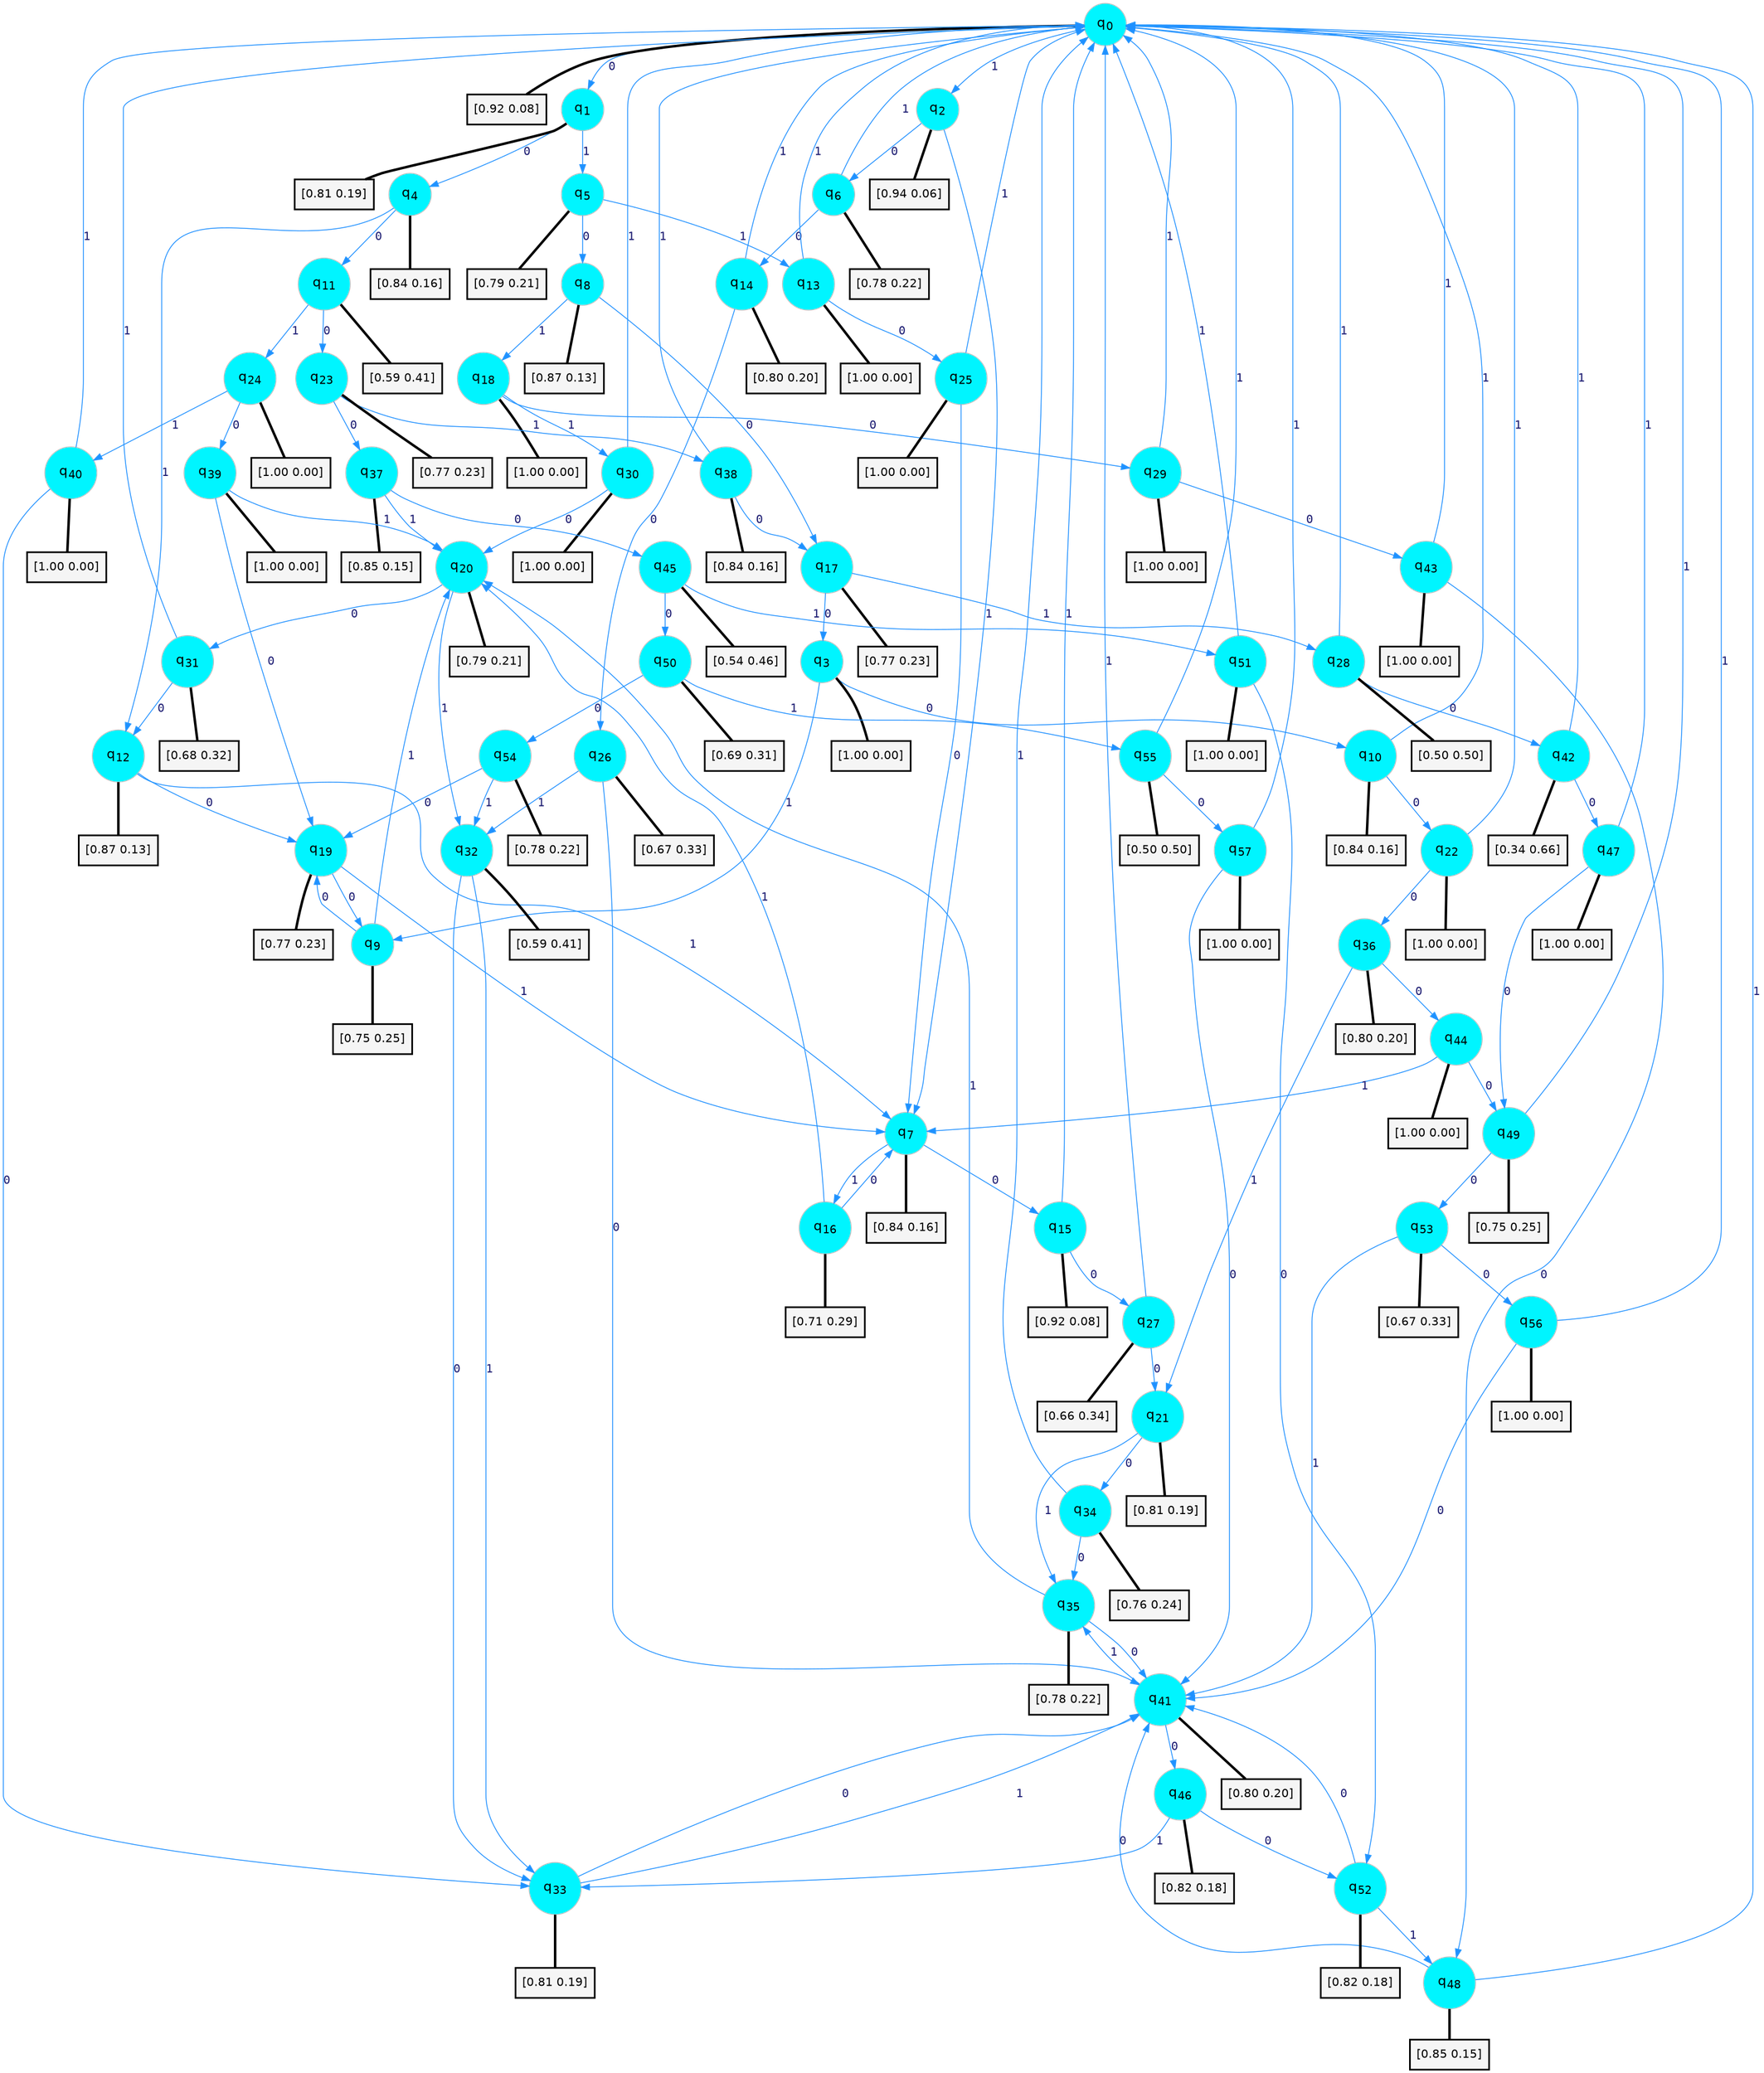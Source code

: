 digraph G {
graph [
bgcolor=transparent, dpi=300, rankdir=TD, size="40,25"];
node [
color=gray, fillcolor=turquoise1, fontcolor=black, fontname=Helvetica, fontsize=16, fontweight=bold, shape=circle, style=filled];
edge [
arrowsize=1, color=dodgerblue1, fontcolor=midnightblue, fontname=courier, fontweight=bold, penwidth=1, style=solid, weight=20];
0[label=<q<SUB>0</SUB>>];
1[label=<q<SUB>1</SUB>>];
2[label=<q<SUB>2</SUB>>];
3[label=<q<SUB>3</SUB>>];
4[label=<q<SUB>4</SUB>>];
5[label=<q<SUB>5</SUB>>];
6[label=<q<SUB>6</SUB>>];
7[label=<q<SUB>7</SUB>>];
8[label=<q<SUB>8</SUB>>];
9[label=<q<SUB>9</SUB>>];
10[label=<q<SUB>10</SUB>>];
11[label=<q<SUB>11</SUB>>];
12[label=<q<SUB>12</SUB>>];
13[label=<q<SUB>13</SUB>>];
14[label=<q<SUB>14</SUB>>];
15[label=<q<SUB>15</SUB>>];
16[label=<q<SUB>16</SUB>>];
17[label=<q<SUB>17</SUB>>];
18[label=<q<SUB>18</SUB>>];
19[label=<q<SUB>19</SUB>>];
20[label=<q<SUB>20</SUB>>];
21[label=<q<SUB>21</SUB>>];
22[label=<q<SUB>22</SUB>>];
23[label=<q<SUB>23</SUB>>];
24[label=<q<SUB>24</SUB>>];
25[label=<q<SUB>25</SUB>>];
26[label=<q<SUB>26</SUB>>];
27[label=<q<SUB>27</SUB>>];
28[label=<q<SUB>28</SUB>>];
29[label=<q<SUB>29</SUB>>];
30[label=<q<SUB>30</SUB>>];
31[label=<q<SUB>31</SUB>>];
32[label=<q<SUB>32</SUB>>];
33[label=<q<SUB>33</SUB>>];
34[label=<q<SUB>34</SUB>>];
35[label=<q<SUB>35</SUB>>];
36[label=<q<SUB>36</SUB>>];
37[label=<q<SUB>37</SUB>>];
38[label=<q<SUB>38</SUB>>];
39[label=<q<SUB>39</SUB>>];
40[label=<q<SUB>40</SUB>>];
41[label=<q<SUB>41</SUB>>];
42[label=<q<SUB>42</SUB>>];
43[label=<q<SUB>43</SUB>>];
44[label=<q<SUB>44</SUB>>];
45[label=<q<SUB>45</SUB>>];
46[label=<q<SUB>46</SUB>>];
47[label=<q<SUB>47</SUB>>];
48[label=<q<SUB>48</SUB>>];
49[label=<q<SUB>49</SUB>>];
50[label=<q<SUB>50</SUB>>];
51[label=<q<SUB>51</SUB>>];
52[label=<q<SUB>52</SUB>>];
53[label=<q<SUB>53</SUB>>];
54[label=<q<SUB>54</SUB>>];
55[label=<q<SUB>55</SUB>>];
56[label=<q<SUB>56</SUB>>];
57[label=<q<SUB>57</SUB>>];
58[label="[0.92 0.08]", shape=box,fontcolor=black, fontname=Helvetica, fontsize=14, penwidth=2, fillcolor=whitesmoke,color=black];
59[label="[0.81 0.19]", shape=box,fontcolor=black, fontname=Helvetica, fontsize=14, penwidth=2, fillcolor=whitesmoke,color=black];
60[label="[0.94 0.06]", shape=box,fontcolor=black, fontname=Helvetica, fontsize=14, penwidth=2, fillcolor=whitesmoke,color=black];
61[label="[1.00 0.00]", shape=box,fontcolor=black, fontname=Helvetica, fontsize=14, penwidth=2, fillcolor=whitesmoke,color=black];
62[label="[0.84 0.16]", shape=box,fontcolor=black, fontname=Helvetica, fontsize=14, penwidth=2, fillcolor=whitesmoke,color=black];
63[label="[0.79 0.21]", shape=box,fontcolor=black, fontname=Helvetica, fontsize=14, penwidth=2, fillcolor=whitesmoke,color=black];
64[label="[0.78 0.22]", shape=box,fontcolor=black, fontname=Helvetica, fontsize=14, penwidth=2, fillcolor=whitesmoke,color=black];
65[label="[0.84 0.16]", shape=box,fontcolor=black, fontname=Helvetica, fontsize=14, penwidth=2, fillcolor=whitesmoke,color=black];
66[label="[0.87 0.13]", shape=box,fontcolor=black, fontname=Helvetica, fontsize=14, penwidth=2, fillcolor=whitesmoke,color=black];
67[label="[0.75 0.25]", shape=box,fontcolor=black, fontname=Helvetica, fontsize=14, penwidth=2, fillcolor=whitesmoke,color=black];
68[label="[0.84 0.16]", shape=box,fontcolor=black, fontname=Helvetica, fontsize=14, penwidth=2, fillcolor=whitesmoke,color=black];
69[label="[0.59 0.41]", shape=box,fontcolor=black, fontname=Helvetica, fontsize=14, penwidth=2, fillcolor=whitesmoke,color=black];
70[label="[0.87 0.13]", shape=box,fontcolor=black, fontname=Helvetica, fontsize=14, penwidth=2, fillcolor=whitesmoke,color=black];
71[label="[1.00 0.00]", shape=box,fontcolor=black, fontname=Helvetica, fontsize=14, penwidth=2, fillcolor=whitesmoke,color=black];
72[label="[0.80 0.20]", shape=box,fontcolor=black, fontname=Helvetica, fontsize=14, penwidth=2, fillcolor=whitesmoke,color=black];
73[label="[0.92 0.08]", shape=box,fontcolor=black, fontname=Helvetica, fontsize=14, penwidth=2, fillcolor=whitesmoke,color=black];
74[label="[0.71 0.29]", shape=box,fontcolor=black, fontname=Helvetica, fontsize=14, penwidth=2, fillcolor=whitesmoke,color=black];
75[label="[0.77 0.23]", shape=box,fontcolor=black, fontname=Helvetica, fontsize=14, penwidth=2, fillcolor=whitesmoke,color=black];
76[label="[1.00 0.00]", shape=box,fontcolor=black, fontname=Helvetica, fontsize=14, penwidth=2, fillcolor=whitesmoke,color=black];
77[label="[0.77 0.23]", shape=box,fontcolor=black, fontname=Helvetica, fontsize=14, penwidth=2, fillcolor=whitesmoke,color=black];
78[label="[0.79 0.21]", shape=box,fontcolor=black, fontname=Helvetica, fontsize=14, penwidth=2, fillcolor=whitesmoke,color=black];
79[label="[0.81 0.19]", shape=box,fontcolor=black, fontname=Helvetica, fontsize=14, penwidth=2, fillcolor=whitesmoke,color=black];
80[label="[1.00 0.00]", shape=box,fontcolor=black, fontname=Helvetica, fontsize=14, penwidth=2, fillcolor=whitesmoke,color=black];
81[label="[0.77 0.23]", shape=box,fontcolor=black, fontname=Helvetica, fontsize=14, penwidth=2, fillcolor=whitesmoke,color=black];
82[label="[1.00 0.00]", shape=box,fontcolor=black, fontname=Helvetica, fontsize=14, penwidth=2, fillcolor=whitesmoke,color=black];
83[label="[1.00 0.00]", shape=box,fontcolor=black, fontname=Helvetica, fontsize=14, penwidth=2, fillcolor=whitesmoke,color=black];
84[label="[0.67 0.33]", shape=box,fontcolor=black, fontname=Helvetica, fontsize=14, penwidth=2, fillcolor=whitesmoke,color=black];
85[label="[0.66 0.34]", shape=box,fontcolor=black, fontname=Helvetica, fontsize=14, penwidth=2, fillcolor=whitesmoke,color=black];
86[label="[0.50 0.50]", shape=box,fontcolor=black, fontname=Helvetica, fontsize=14, penwidth=2, fillcolor=whitesmoke,color=black];
87[label="[1.00 0.00]", shape=box,fontcolor=black, fontname=Helvetica, fontsize=14, penwidth=2, fillcolor=whitesmoke,color=black];
88[label="[1.00 0.00]", shape=box,fontcolor=black, fontname=Helvetica, fontsize=14, penwidth=2, fillcolor=whitesmoke,color=black];
89[label="[0.68 0.32]", shape=box,fontcolor=black, fontname=Helvetica, fontsize=14, penwidth=2, fillcolor=whitesmoke,color=black];
90[label="[0.59 0.41]", shape=box,fontcolor=black, fontname=Helvetica, fontsize=14, penwidth=2, fillcolor=whitesmoke,color=black];
91[label="[0.81 0.19]", shape=box,fontcolor=black, fontname=Helvetica, fontsize=14, penwidth=2, fillcolor=whitesmoke,color=black];
92[label="[0.76 0.24]", shape=box,fontcolor=black, fontname=Helvetica, fontsize=14, penwidth=2, fillcolor=whitesmoke,color=black];
93[label="[0.78 0.22]", shape=box,fontcolor=black, fontname=Helvetica, fontsize=14, penwidth=2, fillcolor=whitesmoke,color=black];
94[label="[0.80 0.20]", shape=box,fontcolor=black, fontname=Helvetica, fontsize=14, penwidth=2, fillcolor=whitesmoke,color=black];
95[label="[0.85 0.15]", shape=box,fontcolor=black, fontname=Helvetica, fontsize=14, penwidth=2, fillcolor=whitesmoke,color=black];
96[label="[0.84 0.16]", shape=box,fontcolor=black, fontname=Helvetica, fontsize=14, penwidth=2, fillcolor=whitesmoke,color=black];
97[label="[1.00 0.00]", shape=box,fontcolor=black, fontname=Helvetica, fontsize=14, penwidth=2, fillcolor=whitesmoke,color=black];
98[label="[1.00 0.00]", shape=box,fontcolor=black, fontname=Helvetica, fontsize=14, penwidth=2, fillcolor=whitesmoke,color=black];
99[label="[0.80 0.20]", shape=box,fontcolor=black, fontname=Helvetica, fontsize=14, penwidth=2, fillcolor=whitesmoke,color=black];
100[label="[0.34 0.66]", shape=box,fontcolor=black, fontname=Helvetica, fontsize=14, penwidth=2, fillcolor=whitesmoke,color=black];
101[label="[1.00 0.00]", shape=box,fontcolor=black, fontname=Helvetica, fontsize=14, penwidth=2, fillcolor=whitesmoke,color=black];
102[label="[1.00 0.00]", shape=box,fontcolor=black, fontname=Helvetica, fontsize=14, penwidth=2, fillcolor=whitesmoke,color=black];
103[label="[0.54 0.46]", shape=box,fontcolor=black, fontname=Helvetica, fontsize=14, penwidth=2, fillcolor=whitesmoke,color=black];
104[label="[0.82 0.18]", shape=box,fontcolor=black, fontname=Helvetica, fontsize=14, penwidth=2, fillcolor=whitesmoke,color=black];
105[label="[1.00 0.00]", shape=box,fontcolor=black, fontname=Helvetica, fontsize=14, penwidth=2, fillcolor=whitesmoke,color=black];
106[label="[0.85 0.15]", shape=box,fontcolor=black, fontname=Helvetica, fontsize=14, penwidth=2, fillcolor=whitesmoke,color=black];
107[label="[0.75 0.25]", shape=box,fontcolor=black, fontname=Helvetica, fontsize=14, penwidth=2, fillcolor=whitesmoke,color=black];
108[label="[0.69 0.31]", shape=box,fontcolor=black, fontname=Helvetica, fontsize=14, penwidth=2, fillcolor=whitesmoke,color=black];
109[label="[1.00 0.00]", shape=box,fontcolor=black, fontname=Helvetica, fontsize=14, penwidth=2, fillcolor=whitesmoke,color=black];
110[label="[0.82 0.18]", shape=box,fontcolor=black, fontname=Helvetica, fontsize=14, penwidth=2, fillcolor=whitesmoke,color=black];
111[label="[0.67 0.33]", shape=box,fontcolor=black, fontname=Helvetica, fontsize=14, penwidth=2, fillcolor=whitesmoke,color=black];
112[label="[0.78 0.22]", shape=box,fontcolor=black, fontname=Helvetica, fontsize=14, penwidth=2, fillcolor=whitesmoke,color=black];
113[label="[0.50 0.50]", shape=box,fontcolor=black, fontname=Helvetica, fontsize=14, penwidth=2, fillcolor=whitesmoke,color=black];
114[label="[1.00 0.00]", shape=box,fontcolor=black, fontname=Helvetica, fontsize=14, penwidth=2, fillcolor=whitesmoke,color=black];
115[label="[1.00 0.00]", shape=box,fontcolor=black, fontname=Helvetica, fontsize=14, penwidth=2, fillcolor=whitesmoke,color=black];
0->1 [label=0];
0->2 [label=1];
0->58 [arrowhead=none, penwidth=3,color=black];
1->4 [label=0];
1->5 [label=1];
1->59 [arrowhead=none, penwidth=3,color=black];
2->6 [label=0];
2->7 [label=1];
2->60 [arrowhead=none, penwidth=3,color=black];
3->10 [label=0];
3->9 [label=1];
3->61 [arrowhead=none, penwidth=3,color=black];
4->11 [label=0];
4->12 [label=1];
4->62 [arrowhead=none, penwidth=3,color=black];
5->8 [label=0];
5->13 [label=1];
5->63 [arrowhead=none, penwidth=3,color=black];
6->14 [label=0];
6->0 [label=1];
6->64 [arrowhead=none, penwidth=3,color=black];
7->15 [label=0];
7->16 [label=1];
7->65 [arrowhead=none, penwidth=3,color=black];
8->17 [label=0];
8->18 [label=1];
8->66 [arrowhead=none, penwidth=3,color=black];
9->19 [label=0];
9->20 [label=1];
9->67 [arrowhead=none, penwidth=3,color=black];
10->22 [label=0];
10->0 [label=1];
10->68 [arrowhead=none, penwidth=3,color=black];
11->23 [label=0];
11->24 [label=1];
11->69 [arrowhead=none, penwidth=3,color=black];
12->19 [label=0];
12->7 [label=1];
12->70 [arrowhead=none, penwidth=3,color=black];
13->25 [label=0];
13->0 [label=1];
13->71 [arrowhead=none, penwidth=3,color=black];
14->26 [label=0];
14->0 [label=1];
14->72 [arrowhead=none, penwidth=3,color=black];
15->27 [label=0];
15->0 [label=1];
15->73 [arrowhead=none, penwidth=3,color=black];
16->7 [label=0];
16->20 [label=1];
16->74 [arrowhead=none, penwidth=3,color=black];
17->3 [label=0];
17->28 [label=1];
17->75 [arrowhead=none, penwidth=3,color=black];
18->29 [label=0];
18->30 [label=1];
18->76 [arrowhead=none, penwidth=3,color=black];
19->9 [label=0];
19->7 [label=1];
19->77 [arrowhead=none, penwidth=3,color=black];
20->31 [label=0];
20->32 [label=1];
20->78 [arrowhead=none, penwidth=3,color=black];
21->34 [label=0];
21->35 [label=1];
21->79 [arrowhead=none, penwidth=3,color=black];
22->36 [label=0];
22->0 [label=1];
22->80 [arrowhead=none, penwidth=3,color=black];
23->37 [label=0];
23->38 [label=1];
23->81 [arrowhead=none, penwidth=3,color=black];
24->39 [label=0];
24->40 [label=1];
24->82 [arrowhead=none, penwidth=3,color=black];
25->7 [label=0];
25->0 [label=1];
25->83 [arrowhead=none, penwidth=3,color=black];
26->41 [label=0];
26->32 [label=1];
26->84 [arrowhead=none, penwidth=3,color=black];
27->21 [label=0];
27->0 [label=1];
27->85 [arrowhead=none, penwidth=3,color=black];
28->42 [label=0];
28->0 [label=1];
28->86 [arrowhead=none, penwidth=3,color=black];
29->43 [label=0];
29->0 [label=1];
29->87 [arrowhead=none, penwidth=3,color=black];
30->20 [label=0];
30->0 [label=1];
30->88 [arrowhead=none, penwidth=3,color=black];
31->12 [label=0];
31->0 [label=1];
31->89 [arrowhead=none, penwidth=3,color=black];
32->33 [label=0];
32->33 [label=1];
32->90 [arrowhead=none, penwidth=3,color=black];
33->41 [label=0];
33->41 [label=1];
33->91 [arrowhead=none, penwidth=3,color=black];
34->35 [label=0];
34->0 [label=1];
34->92 [arrowhead=none, penwidth=3,color=black];
35->41 [label=0];
35->20 [label=1];
35->93 [arrowhead=none, penwidth=3,color=black];
36->44 [label=0];
36->21 [label=1];
36->94 [arrowhead=none, penwidth=3,color=black];
37->45 [label=0];
37->20 [label=1];
37->95 [arrowhead=none, penwidth=3,color=black];
38->17 [label=0];
38->0 [label=1];
38->96 [arrowhead=none, penwidth=3,color=black];
39->19 [label=0];
39->20 [label=1];
39->97 [arrowhead=none, penwidth=3,color=black];
40->33 [label=0];
40->0 [label=1];
40->98 [arrowhead=none, penwidth=3,color=black];
41->46 [label=0];
41->35 [label=1];
41->99 [arrowhead=none, penwidth=3,color=black];
42->47 [label=0];
42->0 [label=1];
42->100 [arrowhead=none, penwidth=3,color=black];
43->48 [label=0];
43->0 [label=1];
43->101 [arrowhead=none, penwidth=3,color=black];
44->49 [label=0];
44->7 [label=1];
44->102 [arrowhead=none, penwidth=3,color=black];
45->50 [label=0];
45->51 [label=1];
45->103 [arrowhead=none, penwidth=3,color=black];
46->52 [label=0];
46->33 [label=1];
46->104 [arrowhead=none, penwidth=3,color=black];
47->49 [label=0];
47->0 [label=1];
47->105 [arrowhead=none, penwidth=3,color=black];
48->41 [label=0];
48->0 [label=1];
48->106 [arrowhead=none, penwidth=3,color=black];
49->53 [label=0];
49->0 [label=1];
49->107 [arrowhead=none, penwidth=3,color=black];
50->54 [label=0];
50->55 [label=1];
50->108 [arrowhead=none, penwidth=3,color=black];
51->52 [label=0];
51->0 [label=1];
51->109 [arrowhead=none, penwidth=3,color=black];
52->41 [label=0];
52->48 [label=1];
52->110 [arrowhead=none, penwidth=3,color=black];
53->56 [label=0];
53->41 [label=1];
53->111 [arrowhead=none, penwidth=3,color=black];
54->19 [label=0];
54->32 [label=1];
54->112 [arrowhead=none, penwidth=3,color=black];
55->57 [label=0];
55->0 [label=1];
55->113 [arrowhead=none, penwidth=3,color=black];
56->41 [label=0];
56->0 [label=1];
56->114 [arrowhead=none, penwidth=3,color=black];
57->41 [label=0];
57->0 [label=1];
57->115 [arrowhead=none, penwidth=3,color=black];
}

